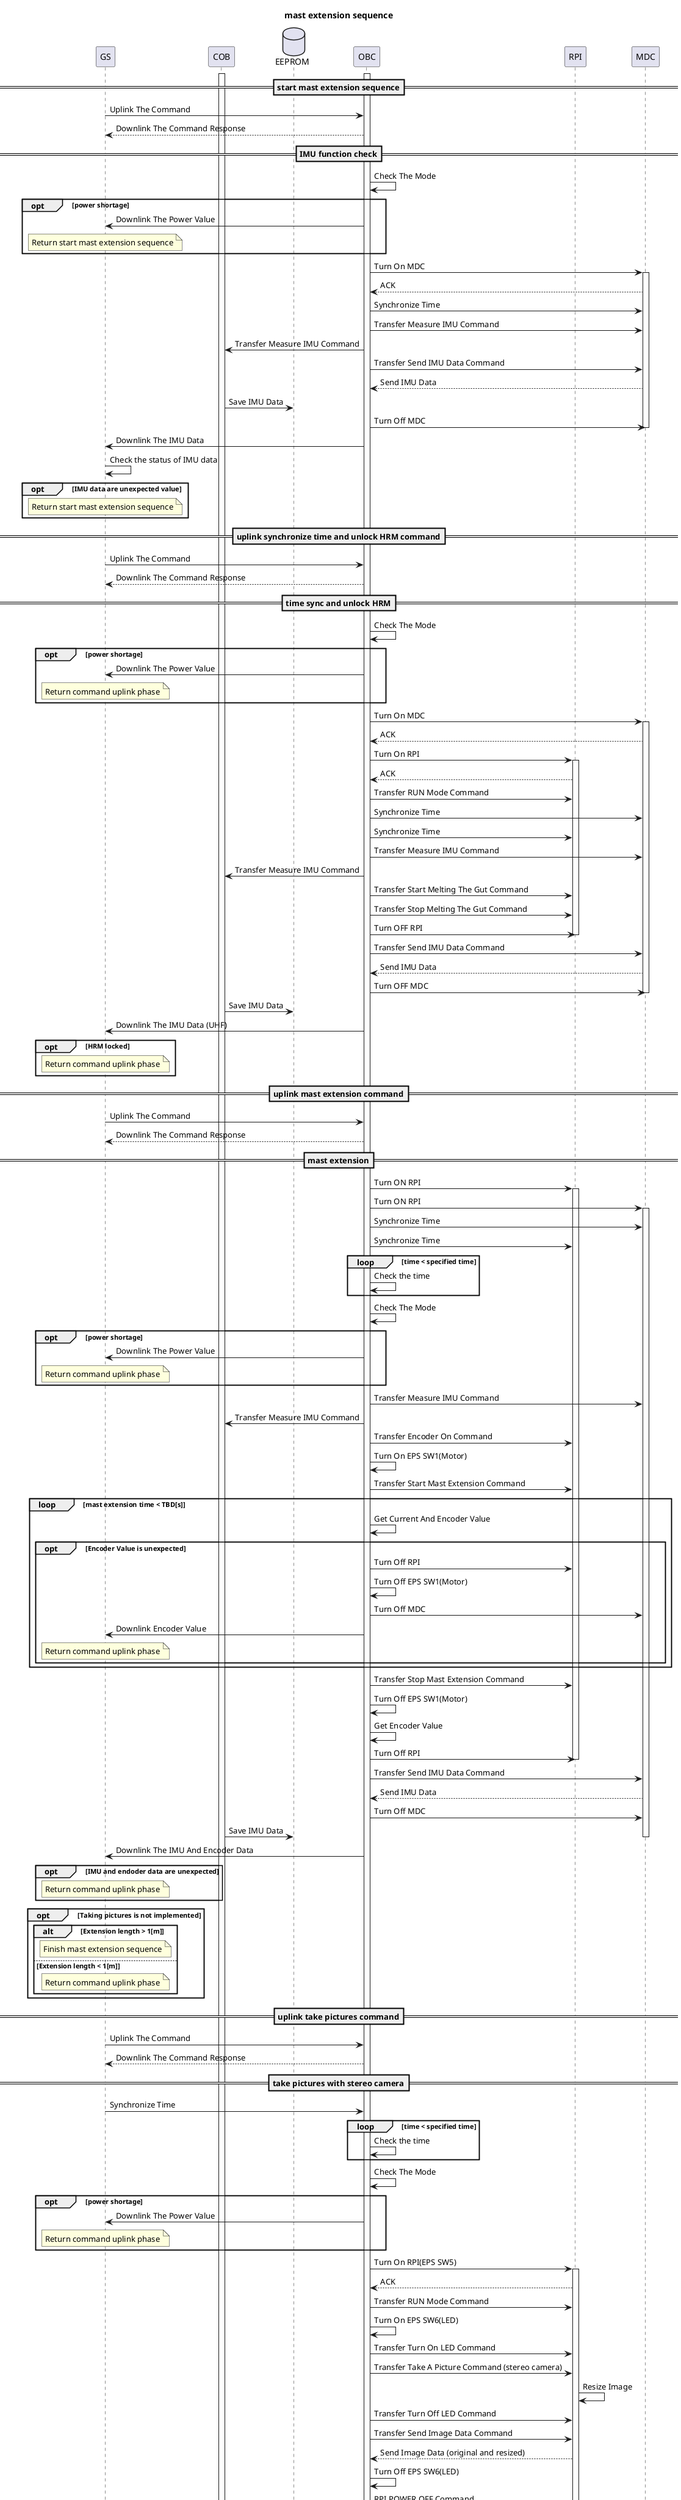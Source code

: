 @startuml
title mast extension sequence

participant GS
participant COB
database EEPROM
participant OBC
participant RPI
participant MDC

activate OBC
activate COB
==start mast extension sequence==
GS -> OBC   : Uplink The Command
OBC --> GS   : Downlink The Command Response
==IMU function check==
OBC -> OBC  : Check The Mode
opt power shortage
    OBC -> GS   : Downlink The Power Value
    note over GS    : Return start mast extension sequence
end

OBC -> MDC  : Turn On MDC
activate MDC
MDC --> OBC : ACK
OBC -> MDC  : Synchronize Time
OBC -> MDC  : Transfer Measure IMU Command
OBC -> COB  : Transfer Measure IMU Command
OBC -> MDC  : Transfer Send IMU Data Command
MDC --> OBC : Send IMU Data
COB -> EEPROM : Save IMU Data
OBC -> MDC  : Turn Off MDC
deactivate MDC
OBC -> GS   : Downlink The IMU Data
GS  -> GS   : Check the status of IMU data
opt IMU data are unexpected value
    note over GS    : Return start mast extension sequence
end

==uplink synchronize time and unlock HRM command==
GS -> OBC   : Uplink The Command
OBC --> GS   : Downlink The Command Response

==time sync and unlock HRM==
OBC -> OBC  : Check The Mode
opt power shortage
    OBC -> GS   : Downlink The Power Value
note over GS    : Return command uplink phase
end

OBC -> MDC  : Turn On MDC
activate MDC
MDC --> OBC : ACK
OBC -> RPI  : Turn On RPI
activate RPI
RPI --> OBC : ACK
OBC -> RPI  : Transfer RUN Mode Command
OBC -> MDC  : Synchronize Time
OBC -> RPI  : Synchronize Time
OBC -> MDC  : Transfer Measure IMU Command
OBC -> COB  : Transfer Measure IMU Command
OBC -> RPI  : Transfer Start Melting The Gut Command
OBC -> RPI  : Transfer Stop Melting The Gut Command
OBC -> RPI  : Turn OFF RPI
deactivate RPI
OBC -> MDC  : Transfer Send IMU Data Command
MDC --> OBC : Send IMU Data
OBC -> MDC  : Turn OFF MDC
deactivate MDC

COB -> EEPROM : Save IMU Data
OBC -> GS   : Downlink The IMU Data (UHF)
opt HRM locked
    note over GS        : Return command uplink phase
end

==uplink mast extension command==
GS -> OBC   : Uplink The Command
OBC --> GS   : Downlink The Command Response

==mast extension==
OBC -> RPI  : Turn ON RPI
activate RPI
OBC -> MDC  : Turn ON RPI
activate MDC
OBC -> MDC  : Synchronize Time
OBC -> RPI  : Synchronize Time
loop time < specified time
    OBC -> OBC        : Check the time
end

OBC -> OBC  : Check The Mode
opt power shortage
    OBC -> GS   : Downlink The Power Value
    note over GS    : Return command uplink phase
end

OBC -> MDC  : Transfer Measure IMU Command
OBC -> COB  : Transfer Measure IMU Command
OBC -> RPI  : Transfer Encoder On Command
OBC -> OBC  : Turn On EPS SW1(Motor)
OBC -> RPI  : Transfer Start Mast Extension Command
loop mast extension time < TBD[s]
    OBC -> OBC        : Get Current And Encoder Value
    opt Encoder Value is unexpected
        OBC -> RPI  : Turn Off RPI
        OBC -> OBC  : Turn Off EPS SW1(Motor)
        OBC -> MDC  : Turn Off MDC
        OBC -> GS   : Downlink Encoder Value
        note over GS    : Return command uplink phase
    end
end

OBC -> RPI  : Transfer Stop Mast Extension Command
OBC -> OBC  : Turn Off EPS SW1(Motor)
OBC -> OBC  : Get Encoder Value
OBC -> RPI  : Turn Off RPI
deactivate RPI
OBC -> MDC  : Transfer Send IMU Data Command
MDC --> OBC : Send IMU Data
OBC -> MDC  : Turn Off MDC
COB -> EEPROM : Save IMU Data
deactivate MDC
OBC -> GS   : Downlink The IMU And Encoder Data
opt IMU and endoder data are unexpected
    note over GS    : Return command uplink phase
end

opt Taking pictures is not implemented
    alt Extension length > 1[m]
        note over GS    : Finish mast extension sequence
    else Extension length < 1[m]
        note over GS    : Return command uplink phase
    end
end

==uplink take pictures command==
GS -> OBC   : Uplink The Command
OBC --> GS   : Downlink The Command Response

==take pictures with stereo camera==
GS -> OBC   : Synchronize Time
loop time < specified time
    OBC -> OBC  : Check the time
end

OBC -> OBC  : Check The Mode
opt power shortage
    OBC -> GS   : Downlink The Power Value
note over GS    : Return command uplink phase
end

OBC -> RPI  : Turn On RPI(EPS SW5)
activate RPI
RPI --> OBC : ACK
OBC -> RPI  : Transfer RUN Mode Command
OBC -> OBC  : Turn On EPS SW6(LED)
OBC -> RPI  : Transfer Turn On LED Command
OBC -> RPI  : Transfer Take A Picture Command (stereo camera)
RPI -> RPI  : Resize Image
OBC -> RPI  : Transfer Turn Off LED Command
OBC -> RPI  : Transfer Send Image Data Command
RPI --> OBC : Send Image Data (original and resized)
OBC -> OBC  : Turn Off EPS SW6(LED)
OBC -> RPI  : RPI POWER OFF Command
deactivate RPI
OBC -> GS   : Downlink The Tmage Data
alt Extension length > 1[m]
    note over GS    : Finish mast extension sequence
else Extension length < 1[m]
    note over GS    : Return mast extension command uplink phase
end

@enduml